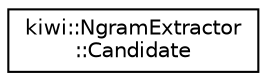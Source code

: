 digraph "Graphical Class Hierarchy"
{
 // LATEX_PDF_SIZE
  edge [fontname="Helvetica",fontsize="10",labelfontname="Helvetica",labelfontsize="10"];
  node [fontname="Helvetica",fontsize="10",shape=record];
  rankdir="LR";
  Node0 [label="kiwi::NgramExtractor\l::Candidate",height=0.2,width=0.4,color="black", fillcolor="white", style="filled",URL="$structkiwi_1_1NgramExtractor_1_1Candidate.html",tooltip=" "];
}
